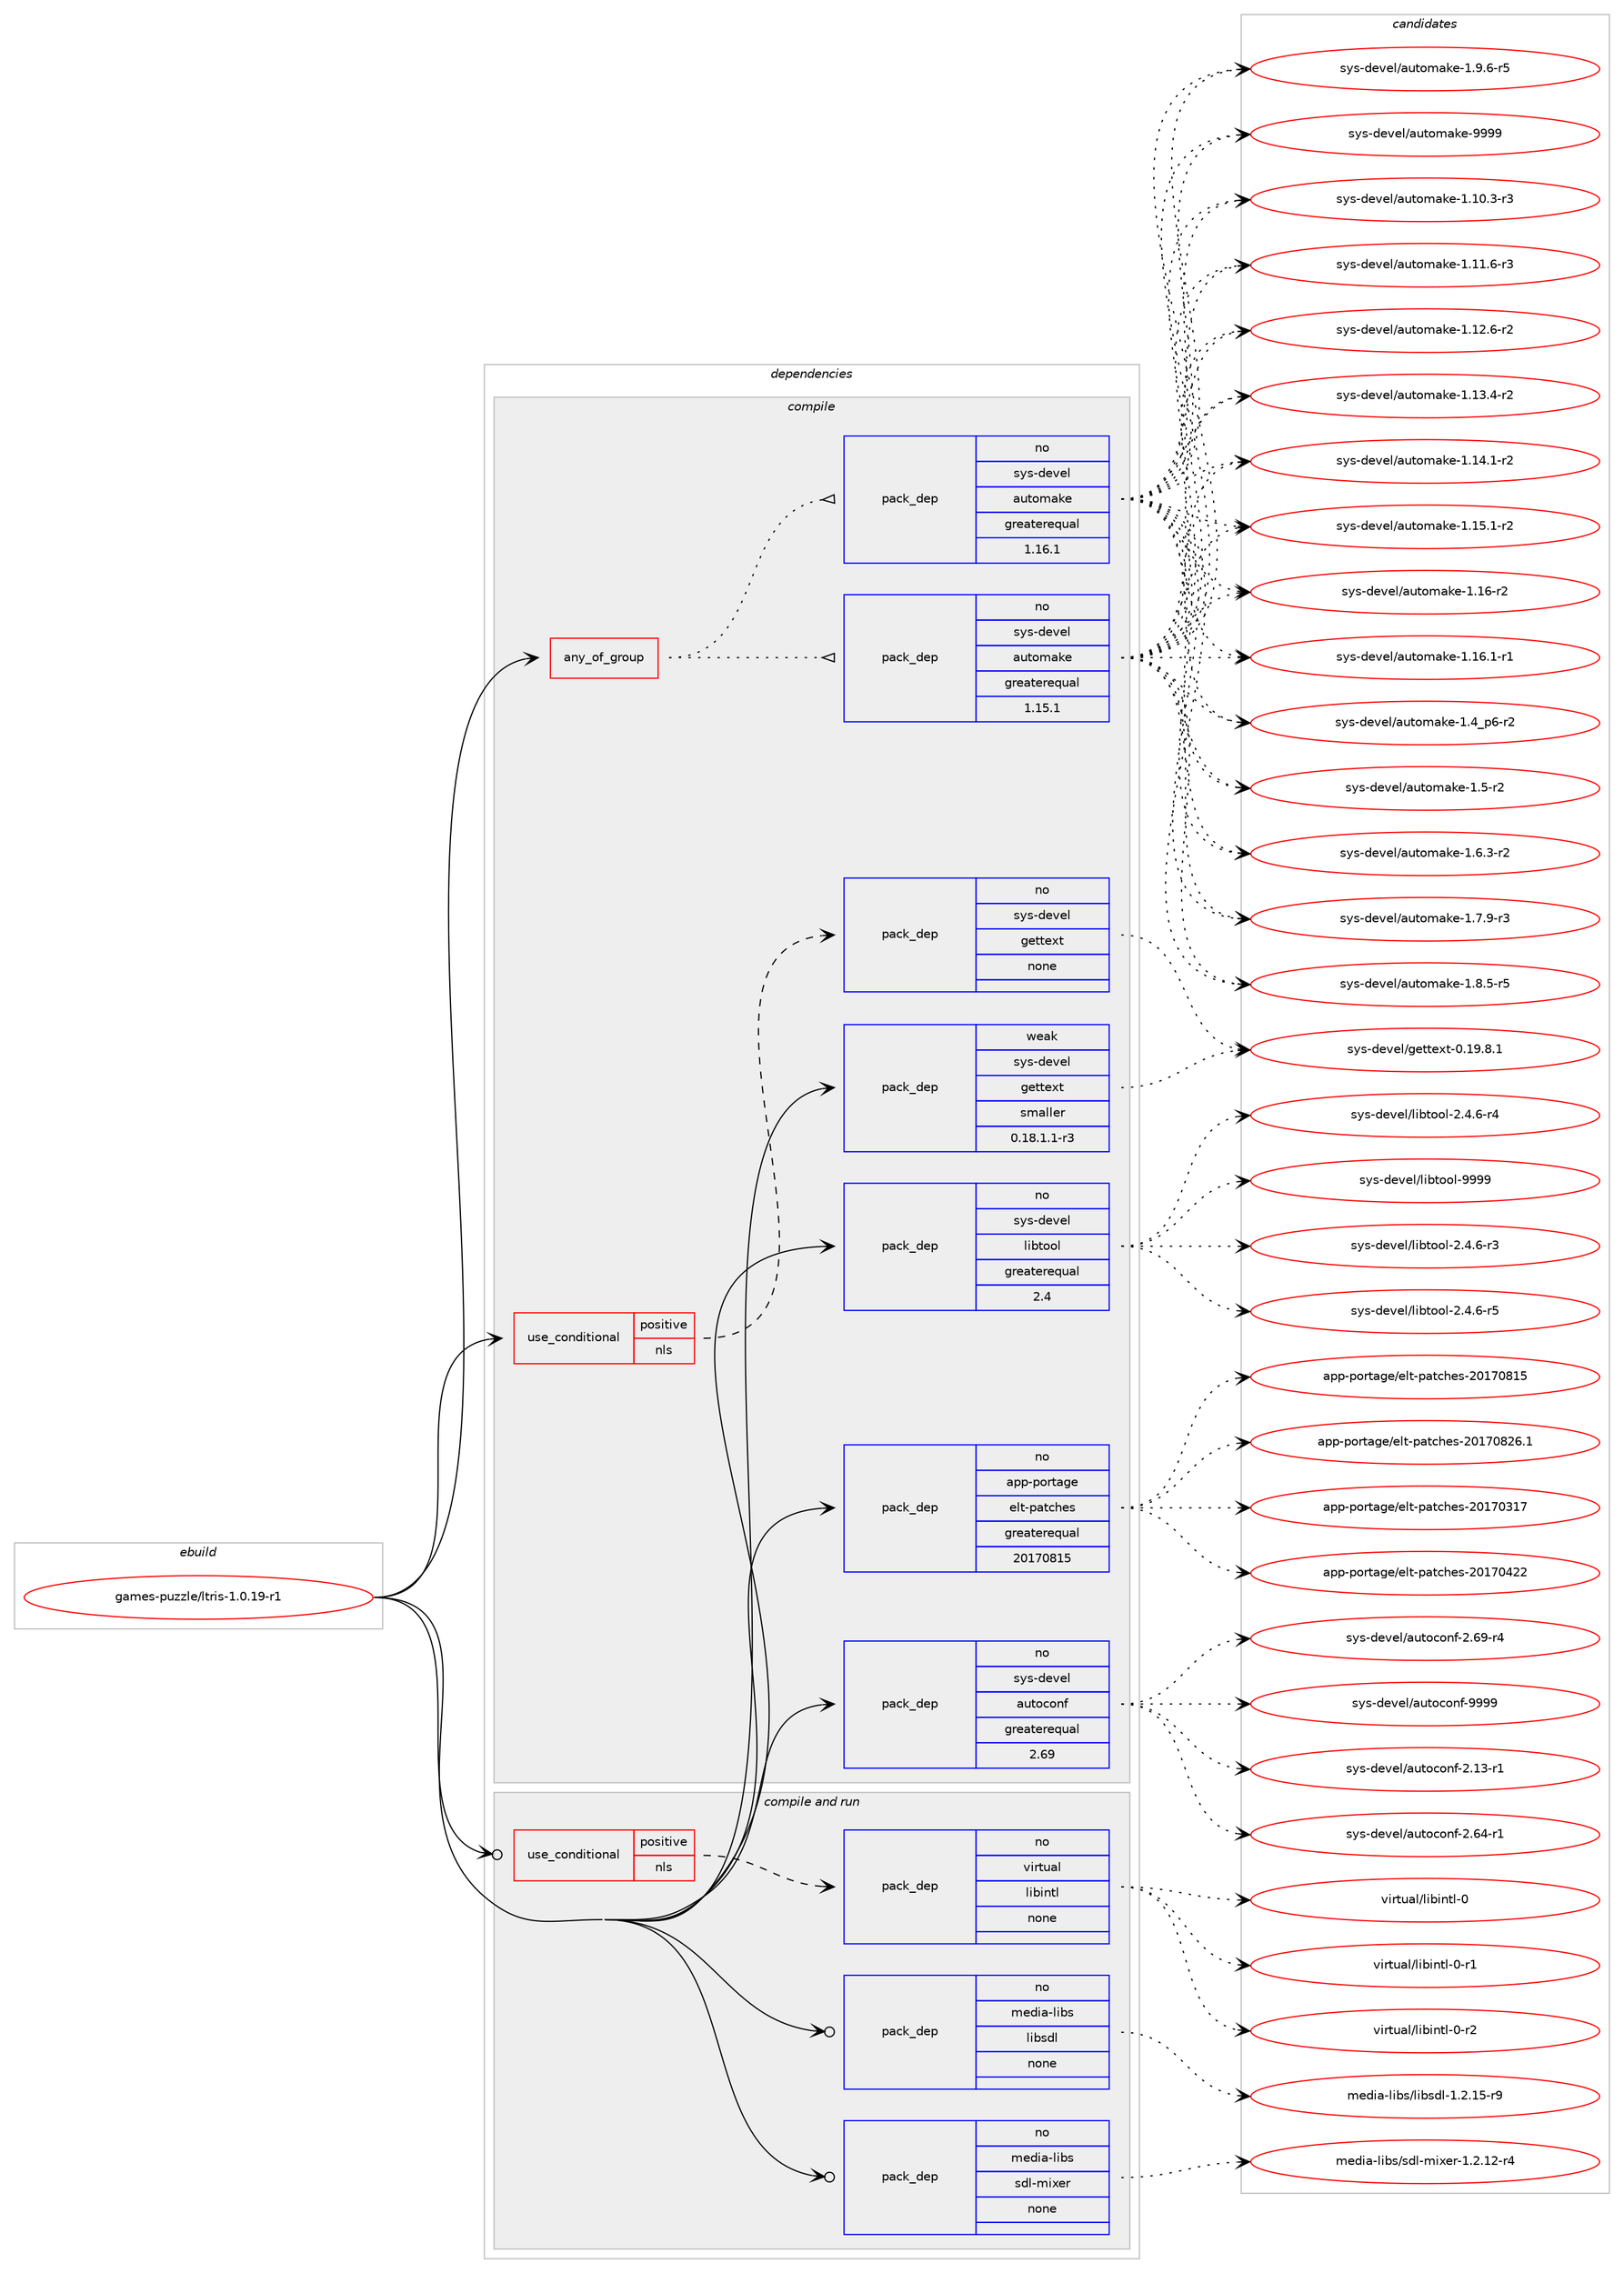 digraph prolog {

# *************
# Graph options
# *************

newrank=true;
concentrate=true;
compound=true;
graph [rankdir=LR,fontname=Helvetica,fontsize=10,ranksep=1.5];#, ranksep=2.5, nodesep=0.2];
edge  [arrowhead=vee];
node  [fontname=Helvetica,fontsize=10];

# **********
# The ebuild
# **********

subgraph cluster_leftcol {
color=gray;
rank=same;
label=<<i>ebuild</i>>;
id [label="games-puzzle/ltris-1.0.19-r1", color=red, width=4, href="../games-puzzle/ltris-1.0.19-r1.svg"];
}

# ****************
# The dependencies
# ****************

subgraph cluster_midcol {
color=gray;
label=<<i>dependencies</i>>;
subgraph cluster_compile {
fillcolor="#eeeeee";
style=filled;
label=<<i>compile</i>>;
subgraph any23470 {
dependency1559353 [label=<<TABLE BORDER="0" CELLBORDER="1" CELLSPACING="0" CELLPADDING="4"><TR><TD CELLPADDING="10">any_of_group</TD></TR></TABLE>>, shape=none, color=red];subgraph pack1108367 {
dependency1559354 [label=<<TABLE BORDER="0" CELLBORDER="1" CELLSPACING="0" CELLPADDING="4" WIDTH="220"><TR><TD ROWSPAN="6" CELLPADDING="30">pack_dep</TD></TR><TR><TD WIDTH="110">no</TD></TR><TR><TD>sys-devel</TD></TR><TR><TD>automake</TD></TR><TR><TD>greaterequal</TD></TR><TR><TD>1.16.1</TD></TR></TABLE>>, shape=none, color=blue];
}
dependency1559353:e -> dependency1559354:w [weight=20,style="dotted",arrowhead="oinv"];
subgraph pack1108368 {
dependency1559355 [label=<<TABLE BORDER="0" CELLBORDER="1" CELLSPACING="0" CELLPADDING="4" WIDTH="220"><TR><TD ROWSPAN="6" CELLPADDING="30">pack_dep</TD></TR><TR><TD WIDTH="110">no</TD></TR><TR><TD>sys-devel</TD></TR><TR><TD>automake</TD></TR><TR><TD>greaterequal</TD></TR><TR><TD>1.15.1</TD></TR></TABLE>>, shape=none, color=blue];
}
dependency1559353:e -> dependency1559355:w [weight=20,style="dotted",arrowhead="oinv"];
}
id:e -> dependency1559353:w [weight=20,style="solid",arrowhead="vee"];
subgraph cond426923 {
dependency1559356 [label=<<TABLE BORDER="0" CELLBORDER="1" CELLSPACING="0" CELLPADDING="4"><TR><TD ROWSPAN="3" CELLPADDING="10">use_conditional</TD></TR><TR><TD>positive</TD></TR><TR><TD>nls</TD></TR></TABLE>>, shape=none, color=red];
subgraph pack1108369 {
dependency1559357 [label=<<TABLE BORDER="0" CELLBORDER="1" CELLSPACING="0" CELLPADDING="4" WIDTH="220"><TR><TD ROWSPAN="6" CELLPADDING="30">pack_dep</TD></TR><TR><TD WIDTH="110">no</TD></TR><TR><TD>sys-devel</TD></TR><TR><TD>gettext</TD></TR><TR><TD>none</TD></TR><TR><TD></TD></TR></TABLE>>, shape=none, color=blue];
}
dependency1559356:e -> dependency1559357:w [weight=20,style="dashed",arrowhead="vee"];
}
id:e -> dependency1559356:w [weight=20,style="solid",arrowhead="vee"];
subgraph pack1108370 {
dependency1559358 [label=<<TABLE BORDER="0" CELLBORDER="1" CELLSPACING="0" CELLPADDING="4" WIDTH="220"><TR><TD ROWSPAN="6" CELLPADDING="30">pack_dep</TD></TR><TR><TD WIDTH="110">no</TD></TR><TR><TD>app-portage</TD></TR><TR><TD>elt-patches</TD></TR><TR><TD>greaterequal</TD></TR><TR><TD>20170815</TD></TR></TABLE>>, shape=none, color=blue];
}
id:e -> dependency1559358:w [weight=20,style="solid",arrowhead="vee"];
subgraph pack1108371 {
dependency1559359 [label=<<TABLE BORDER="0" CELLBORDER="1" CELLSPACING="0" CELLPADDING="4" WIDTH="220"><TR><TD ROWSPAN="6" CELLPADDING="30">pack_dep</TD></TR><TR><TD WIDTH="110">no</TD></TR><TR><TD>sys-devel</TD></TR><TR><TD>autoconf</TD></TR><TR><TD>greaterequal</TD></TR><TR><TD>2.69</TD></TR></TABLE>>, shape=none, color=blue];
}
id:e -> dependency1559359:w [weight=20,style="solid",arrowhead="vee"];
subgraph pack1108372 {
dependency1559360 [label=<<TABLE BORDER="0" CELLBORDER="1" CELLSPACING="0" CELLPADDING="4" WIDTH="220"><TR><TD ROWSPAN="6" CELLPADDING="30">pack_dep</TD></TR><TR><TD WIDTH="110">no</TD></TR><TR><TD>sys-devel</TD></TR><TR><TD>libtool</TD></TR><TR><TD>greaterequal</TD></TR><TR><TD>2.4</TD></TR></TABLE>>, shape=none, color=blue];
}
id:e -> dependency1559360:w [weight=20,style="solid",arrowhead="vee"];
subgraph pack1108373 {
dependency1559361 [label=<<TABLE BORDER="0" CELLBORDER="1" CELLSPACING="0" CELLPADDING="4" WIDTH="220"><TR><TD ROWSPAN="6" CELLPADDING="30">pack_dep</TD></TR><TR><TD WIDTH="110">weak</TD></TR><TR><TD>sys-devel</TD></TR><TR><TD>gettext</TD></TR><TR><TD>smaller</TD></TR><TR><TD>0.18.1.1-r3</TD></TR></TABLE>>, shape=none, color=blue];
}
id:e -> dependency1559361:w [weight=20,style="solid",arrowhead="vee"];
}
subgraph cluster_compileandrun {
fillcolor="#eeeeee";
style=filled;
label=<<i>compile and run</i>>;
subgraph cond426924 {
dependency1559362 [label=<<TABLE BORDER="0" CELLBORDER="1" CELLSPACING="0" CELLPADDING="4"><TR><TD ROWSPAN="3" CELLPADDING="10">use_conditional</TD></TR><TR><TD>positive</TD></TR><TR><TD>nls</TD></TR></TABLE>>, shape=none, color=red];
subgraph pack1108374 {
dependency1559363 [label=<<TABLE BORDER="0" CELLBORDER="1" CELLSPACING="0" CELLPADDING="4" WIDTH="220"><TR><TD ROWSPAN="6" CELLPADDING="30">pack_dep</TD></TR><TR><TD WIDTH="110">no</TD></TR><TR><TD>virtual</TD></TR><TR><TD>libintl</TD></TR><TR><TD>none</TD></TR><TR><TD></TD></TR></TABLE>>, shape=none, color=blue];
}
dependency1559362:e -> dependency1559363:w [weight=20,style="dashed",arrowhead="vee"];
}
id:e -> dependency1559362:w [weight=20,style="solid",arrowhead="odotvee"];
subgraph pack1108375 {
dependency1559364 [label=<<TABLE BORDER="0" CELLBORDER="1" CELLSPACING="0" CELLPADDING="4" WIDTH="220"><TR><TD ROWSPAN="6" CELLPADDING="30">pack_dep</TD></TR><TR><TD WIDTH="110">no</TD></TR><TR><TD>media-libs</TD></TR><TR><TD>libsdl</TD></TR><TR><TD>none</TD></TR><TR><TD></TD></TR></TABLE>>, shape=none, color=blue];
}
id:e -> dependency1559364:w [weight=20,style="solid",arrowhead="odotvee"];
subgraph pack1108376 {
dependency1559365 [label=<<TABLE BORDER="0" CELLBORDER="1" CELLSPACING="0" CELLPADDING="4" WIDTH="220"><TR><TD ROWSPAN="6" CELLPADDING="30">pack_dep</TD></TR><TR><TD WIDTH="110">no</TD></TR><TR><TD>media-libs</TD></TR><TR><TD>sdl-mixer</TD></TR><TR><TD>none</TD></TR><TR><TD></TD></TR></TABLE>>, shape=none, color=blue];
}
id:e -> dependency1559365:w [weight=20,style="solid",arrowhead="odotvee"];
}
subgraph cluster_run {
fillcolor="#eeeeee";
style=filled;
label=<<i>run</i>>;
}
}

# **************
# The candidates
# **************

subgraph cluster_choices {
rank=same;
color=gray;
label=<<i>candidates</i>>;

subgraph choice1108367 {
color=black;
nodesep=1;
choice11512111545100101118101108479711711611110997107101454946494846514511451 [label="sys-devel/automake-1.10.3-r3", color=red, width=4,href="../sys-devel/automake-1.10.3-r3.svg"];
choice11512111545100101118101108479711711611110997107101454946494946544511451 [label="sys-devel/automake-1.11.6-r3", color=red, width=4,href="../sys-devel/automake-1.11.6-r3.svg"];
choice11512111545100101118101108479711711611110997107101454946495046544511450 [label="sys-devel/automake-1.12.6-r2", color=red, width=4,href="../sys-devel/automake-1.12.6-r2.svg"];
choice11512111545100101118101108479711711611110997107101454946495146524511450 [label="sys-devel/automake-1.13.4-r2", color=red, width=4,href="../sys-devel/automake-1.13.4-r2.svg"];
choice11512111545100101118101108479711711611110997107101454946495246494511450 [label="sys-devel/automake-1.14.1-r2", color=red, width=4,href="../sys-devel/automake-1.14.1-r2.svg"];
choice11512111545100101118101108479711711611110997107101454946495346494511450 [label="sys-devel/automake-1.15.1-r2", color=red, width=4,href="../sys-devel/automake-1.15.1-r2.svg"];
choice1151211154510010111810110847971171161111099710710145494649544511450 [label="sys-devel/automake-1.16-r2", color=red, width=4,href="../sys-devel/automake-1.16-r2.svg"];
choice11512111545100101118101108479711711611110997107101454946495446494511449 [label="sys-devel/automake-1.16.1-r1", color=red, width=4,href="../sys-devel/automake-1.16.1-r1.svg"];
choice115121115451001011181011084797117116111109971071014549465295112544511450 [label="sys-devel/automake-1.4_p6-r2", color=red, width=4,href="../sys-devel/automake-1.4_p6-r2.svg"];
choice11512111545100101118101108479711711611110997107101454946534511450 [label="sys-devel/automake-1.5-r2", color=red, width=4,href="../sys-devel/automake-1.5-r2.svg"];
choice115121115451001011181011084797117116111109971071014549465446514511450 [label="sys-devel/automake-1.6.3-r2", color=red, width=4,href="../sys-devel/automake-1.6.3-r2.svg"];
choice115121115451001011181011084797117116111109971071014549465546574511451 [label="sys-devel/automake-1.7.9-r3", color=red, width=4,href="../sys-devel/automake-1.7.9-r3.svg"];
choice115121115451001011181011084797117116111109971071014549465646534511453 [label="sys-devel/automake-1.8.5-r5", color=red, width=4,href="../sys-devel/automake-1.8.5-r5.svg"];
choice115121115451001011181011084797117116111109971071014549465746544511453 [label="sys-devel/automake-1.9.6-r5", color=red, width=4,href="../sys-devel/automake-1.9.6-r5.svg"];
choice115121115451001011181011084797117116111109971071014557575757 [label="sys-devel/automake-9999", color=red, width=4,href="../sys-devel/automake-9999.svg"];
dependency1559354:e -> choice11512111545100101118101108479711711611110997107101454946494846514511451:w [style=dotted,weight="100"];
dependency1559354:e -> choice11512111545100101118101108479711711611110997107101454946494946544511451:w [style=dotted,weight="100"];
dependency1559354:e -> choice11512111545100101118101108479711711611110997107101454946495046544511450:w [style=dotted,weight="100"];
dependency1559354:e -> choice11512111545100101118101108479711711611110997107101454946495146524511450:w [style=dotted,weight="100"];
dependency1559354:e -> choice11512111545100101118101108479711711611110997107101454946495246494511450:w [style=dotted,weight="100"];
dependency1559354:e -> choice11512111545100101118101108479711711611110997107101454946495346494511450:w [style=dotted,weight="100"];
dependency1559354:e -> choice1151211154510010111810110847971171161111099710710145494649544511450:w [style=dotted,weight="100"];
dependency1559354:e -> choice11512111545100101118101108479711711611110997107101454946495446494511449:w [style=dotted,weight="100"];
dependency1559354:e -> choice115121115451001011181011084797117116111109971071014549465295112544511450:w [style=dotted,weight="100"];
dependency1559354:e -> choice11512111545100101118101108479711711611110997107101454946534511450:w [style=dotted,weight="100"];
dependency1559354:e -> choice115121115451001011181011084797117116111109971071014549465446514511450:w [style=dotted,weight="100"];
dependency1559354:e -> choice115121115451001011181011084797117116111109971071014549465546574511451:w [style=dotted,weight="100"];
dependency1559354:e -> choice115121115451001011181011084797117116111109971071014549465646534511453:w [style=dotted,weight="100"];
dependency1559354:e -> choice115121115451001011181011084797117116111109971071014549465746544511453:w [style=dotted,weight="100"];
dependency1559354:e -> choice115121115451001011181011084797117116111109971071014557575757:w [style=dotted,weight="100"];
}
subgraph choice1108368 {
color=black;
nodesep=1;
choice11512111545100101118101108479711711611110997107101454946494846514511451 [label="sys-devel/automake-1.10.3-r3", color=red, width=4,href="../sys-devel/automake-1.10.3-r3.svg"];
choice11512111545100101118101108479711711611110997107101454946494946544511451 [label="sys-devel/automake-1.11.6-r3", color=red, width=4,href="../sys-devel/automake-1.11.6-r3.svg"];
choice11512111545100101118101108479711711611110997107101454946495046544511450 [label="sys-devel/automake-1.12.6-r2", color=red, width=4,href="../sys-devel/automake-1.12.6-r2.svg"];
choice11512111545100101118101108479711711611110997107101454946495146524511450 [label="sys-devel/automake-1.13.4-r2", color=red, width=4,href="../sys-devel/automake-1.13.4-r2.svg"];
choice11512111545100101118101108479711711611110997107101454946495246494511450 [label="sys-devel/automake-1.14.1-r2", color=red, width=4,href="../sys-devel/automake-1.14.1-r2.svg"];
choice11512111545100101118101108479711711611110997107101454946495346494511450 [label="sys-devel/automake-1.15.1-r2", color=red, width=4,href="../sys-devel/automake-1.15.1-r2.svg"];
choice1151211154510010111810110847971171161111099710710145494649544511450 [label="sys-devel/automake-1.16-r2", color=red, width=4,href="../sys-devel/automake-1.16-r2.svg"];
choice11512111545100101118101108479711711611110997107101454946495446494511449 [label="sys-devel/automake-1.16.1-r1", color=red, width=4,href="../sys-devel/automake-1.16.1-r1.svg"];
choice115121115451001011181011084797117116111109971071014549465295112544511450 [label="sys-devel/automake-1.4_p6-r2", color=red, width=4,href="../sys-devel/automake-1.4_p6-r2.svg"];
choice11512111545100101118101108479711711611110997107101454946534511450 [label="sys-devel/automake-1.5-r2", color=red, width=4,href="../sys-devel/automake-1.5-r2.svg"];
choice115121115451001011181011084797117116111109971071014549465446514511450 [label="sys-devel/automake-1.6.3-r2", color=red, width=4,href="../sys-devel/automake-1.6.3-r2.svg"];
choice115121115451001011181011084797117116111109971071014549465546574511451 [label="sys-devel/automake-1.7.9-r3", color=red, width=4,href="../sys-devel/automake-1.7.9-r3.svg"];
choice115121115451001011181011084797117116111109971071014549465646534511453 [label="sys-devel/automake-1.8.5-r5", color=red, width=4,href="../sys-devel/automake-1.8.5-r5.svg"];
choice115121115451001011181011084797117116111109971071014549465746544511453 [label="sys-devel/automake-1.9.6-r5", color=red, width=4,href="../sys-devel/automake-1.9.6-r5.svg"];
choice115121115451001011181011084797117116111109971071014557575757 [label="sys-devel/automake-9999", color=red, width=4,href="../sys-devel/automake-9999.svg"];
dependency1559355:e -> choice11512111545100101118101108479711711611110997107101454946494846514511451:w [style=dotted,weight="100"];
dependency1559355:e -> choice11512111545100101118101108479711711611110997107101454946494946544511451:w [style=dotted,weight="100"];
dependency1559355:e -> choice11512111545100101118101108479711711611110997107101454946495046544511450:w [style=dotted,weight="100"];
dependency1559355:e -> choice11512111545100101118101108479711711611110997107101454946495146524511450:w [style=dotted,weight="100"];
dependency1559355:e -> choice11512111545100101118101108479711711611110997107101454946495246494511450:w [style=dotted,weight="100"];
dependency1559355:e -> choice11512111545100101118101108479711711611110997107101454946495346494511450:w [style=dotted,weight="100"];
dependency1559355:e -> choice1151211154510010111810110847971171161111099710710145494649544511450:w [style=dotted,weight="100"];
dependency1559355:e -> choice11512111545100101118101108479711711611110997107101454946495446494511449:w [style=dotted,weight="100"];
dependency1559355:e -> choice115121115451001011181011084797117116111109971071014549465295112544511450:w [style=dotted,weight="100"];
dependency1559355:e -> choice11512111545100101118101108479711711611110997107101454946534511450:w [style=dotted,weight="100"];
dependency1559355:e -> choice115121115451001011181011084797117116111109971071014549465446514511450:w [style=dotted,weight="100"];
dependency1559355:e -> choice115121115451001011181011084797117116111109971071014549465546574511451:w [style=dotted,weight="100"];
dependency1559355:e -> choice115121115451001011181011084797117116111109971071014549465646534511453:w [style=dotted,weight="100"];
dependency1559355:e -> choice115121115451001011181011084797117116111109971071014549465746544511453:w [style=dotted,weight="100"];
dependency1559355:e -> choice115121115451001011181011084797117116111109971071014557575757:w [style=dotted,weight="100"];
}
subgraph choice1108369 {
color=black;
nodesep=1;
choice1151211154510010111810110847103101116116101120116454846495746564649 [label="sys-devel/gettext-0.19.8.1", color=red, width=4,href="../sys-devel/gettext-0.19.8.1.svg"];
dependency1559357:e -> choice1151211154510010111810110847103101116116101120116454846495746564649:w [style=dotted,weight="100"];
}
subgraph choice1108370 {
color=black;
nodesep=1;
choice97112112451121111141169710310147101108116451129711699104101115455048495548514955 [label="app-portage/elt-patches-20170317", color=red, width=4,href="../app-portage/elt-patches-20170317.svg"];
choice97112112451121111141169710310147101108116451129711699104101115455048495548525050 [label="app-portage/elt-patches-20170422", color=red, width=4,href="../app-portage/elt-patches-20170422.svg"];
choice97112112451121111141169710310147101108116451129711699104101115455048495548564953 [label="app-portage/elt-patches-20170815", color=red, width=4,href="../app-portage/elt-patches-20170815.svg"];
choice971121124511211111411697103101471011081164511297116991041011154550484955485650544649 [label="app-portage/elt-patches-20170826.1", color=red, width=4,href="../app-portage/elt-patches-20170826.1.svg"];
dependency1559358:e -> choice97112112451121111141169710310147101108116451129711699104101115455048495548514955:w [style=dotted,weight="100"];
dependency1559358:e -> choice97112112451121111141169710310147101108116451129711699104101115455048495548525050:w [style=dotted,weight="100"];
dependency1559358:e -> choice97112112451121111141169710310147101108116451129711699104101115455048495548564953:w [style=dotted,weight="100"];
dependency1559358:e -> choice971121124511211111411697103101471011081164511297116991041011154550484955485650544649:w [style=dotted,weight="100"];
}
subgraph choice1108371 {
color=black;
nodesep=1;
choice1151211154510010111810110847971171161119911111010245504649514511449 [label="sys-devel/autoconf-2.13-r1", color=red, width=4,href="../sys-devel/autoconf-2.13-r1.svg"];
choice1151211154510010111810110847971171161119911111010245504654524511449 [label="sys-devel/autoconf-2.64-r1", color=red, width=4,href="../sys-devel/autoconf-2.64-r1.svg"];
choice1151211154510010111810110847971171161119911111010245504654574511452 [label="sys-devel/autoconf-2.69-r4", color=red, width=4,href="../sys-devel/autoconf-2.69-r4.svg"];
choice115121115451001011181011084797117116111991111101024557575757 [label="sys-devel/autoconf-9999", color=red, width=4,href="../sys-devel/autoconf-9999.svg"];
dependency1559359:e -> choice1151211154510010111810110847971171161119911111010245504649514511449:w [style=dotted,weight="100"];
dependency1559359:e -> choice1151211154510010111810110847971171161119911111010245504654524511449:w [style=dotted,weight="100"];
dependency1559359:e -> choice1151211154510010111810110847971171161119911111010245504654574511452:w [style=dotted,weight="100"];
dependency1559359:e -> choice115121115451001011181011084797117116111991111101024557575757:w [style=dotted,weight="100"];
}
subgraph choice1108372 {
color=black;
nodesep=1;
choice1151211154510010111810110847108105981161111111084550465246544511451 [label="sys-devel/libtool-2.4.6-r3", color=red, width=4,href="../sys-devel/libtool-2.4.6-r3.svg"];
choice1151211154510010111810110847108105981161111111084550465246544511452 [label="sys-devel/libtool-2.4.6-r4", color=red, width=4,href="../sys-devel/libtool-2.4.6-r4.svg"];
choice1151211154510010111810110847108105981161111111084550465246544511453 [label="sys-devel/libtool-2.4.6-r5", color=red, width=4,href="../sys-devel/libtool-2.4.6-r5.svg"];
choice1151211154510010111810110847108105981161111111084557575757 [label="sys-devel/libtool-9999", color=red, width=4,href="../sys-devel/libtool-9999.svg"];
dependency1559360:e -> choice1151211154510010111810110847108105981161111111084550465246544511451:w [style=dotted,weight="100"];
dependency1559360:e -> choice1151211154510010111810110847108105981161111111084550465246544511452:w [style=dotted,weight="100"];
dependency1559360:e -> choice1151211154510010111810110847108105981161111111084550465246544511453:w [style=dotted,weight="100"];
dependency1559360:e -> choice1151211154510010111810110847108105981161111111084557575757:w [style=dotted,weight="100"];
}
subgraph choice1108373 {
color=black;
nodesep=1;
choice1151211154510010111810110847103101116116101120116454846495746564649 [label="sys-devel/gettext-0.19.8.1", color=red, width=4,href="../sys-devel/gettext-0.19.8.1.svg"];
dependency1559361:e -> choice1151211154510010111810110847103101116116101120116454846495746564649:w [style=dotted,weight="100"];
}
subgraph choice1108374 {
color=black;
nodesep=1;
choice1181051141161179710847108105981051101161084548 [label="virtual/libintl-0", color=red, width=4,href="../virtual/libintl-0.svg"];
choice11810511411611797108471081059810511011610845484511449 [label="virtual/libintl-0-r1", color=red, width=4,href="../virtual/libintl-0-r1.svg"];
choice11810511411611797108471081059810511011610845484511450 [label="virtual/libintl-0-r2", color=red, width=4,href="../virtual/libintl-0-r2.svg"];
dependency1559363:e -> choice1181051141161179710847108105981051101161084548:w [style=dotted,weight="100"];
dependency1559363:e -> choice11810511411611797108471081059810511011610845484511449:w [style=dotted,weight="100"];
dependency1559363:e -> choice11810511411611797108471081059810511011610845484511450:w [style=dotted,weight="100"];
}
subgraph choice1108375 {
color=black;
nodesep=1;
choice1091011001059745108105981154710810598115100108454946504649534511457 [label="media-libs/libsdl-1.2.15-r9", color=red, width=4,href="../media-libs/libsdl-1.2.15-r9.svg"];
dependency1559364:e -> choice1091011001059745108105981154710810598115100108454946504649534511457:w [style=dotted,weight="100"];
}
subgraph choice1108376 {
color=black;
nodesep=1;
choice1091011001059745108105981154711510010845109105120101114454946504649504511452 [label="media-libs/sdl-mixer-1.2.12-r4", color=red, width=4,href="../media-libs/sdl-mixer-1.2.12-r4.svg"];
dependency1559365:e -> choice1091011001059745108105981154711510010845109105120101114454946504649504511452:w [style=dotted,weight="100"];
}
}

}
